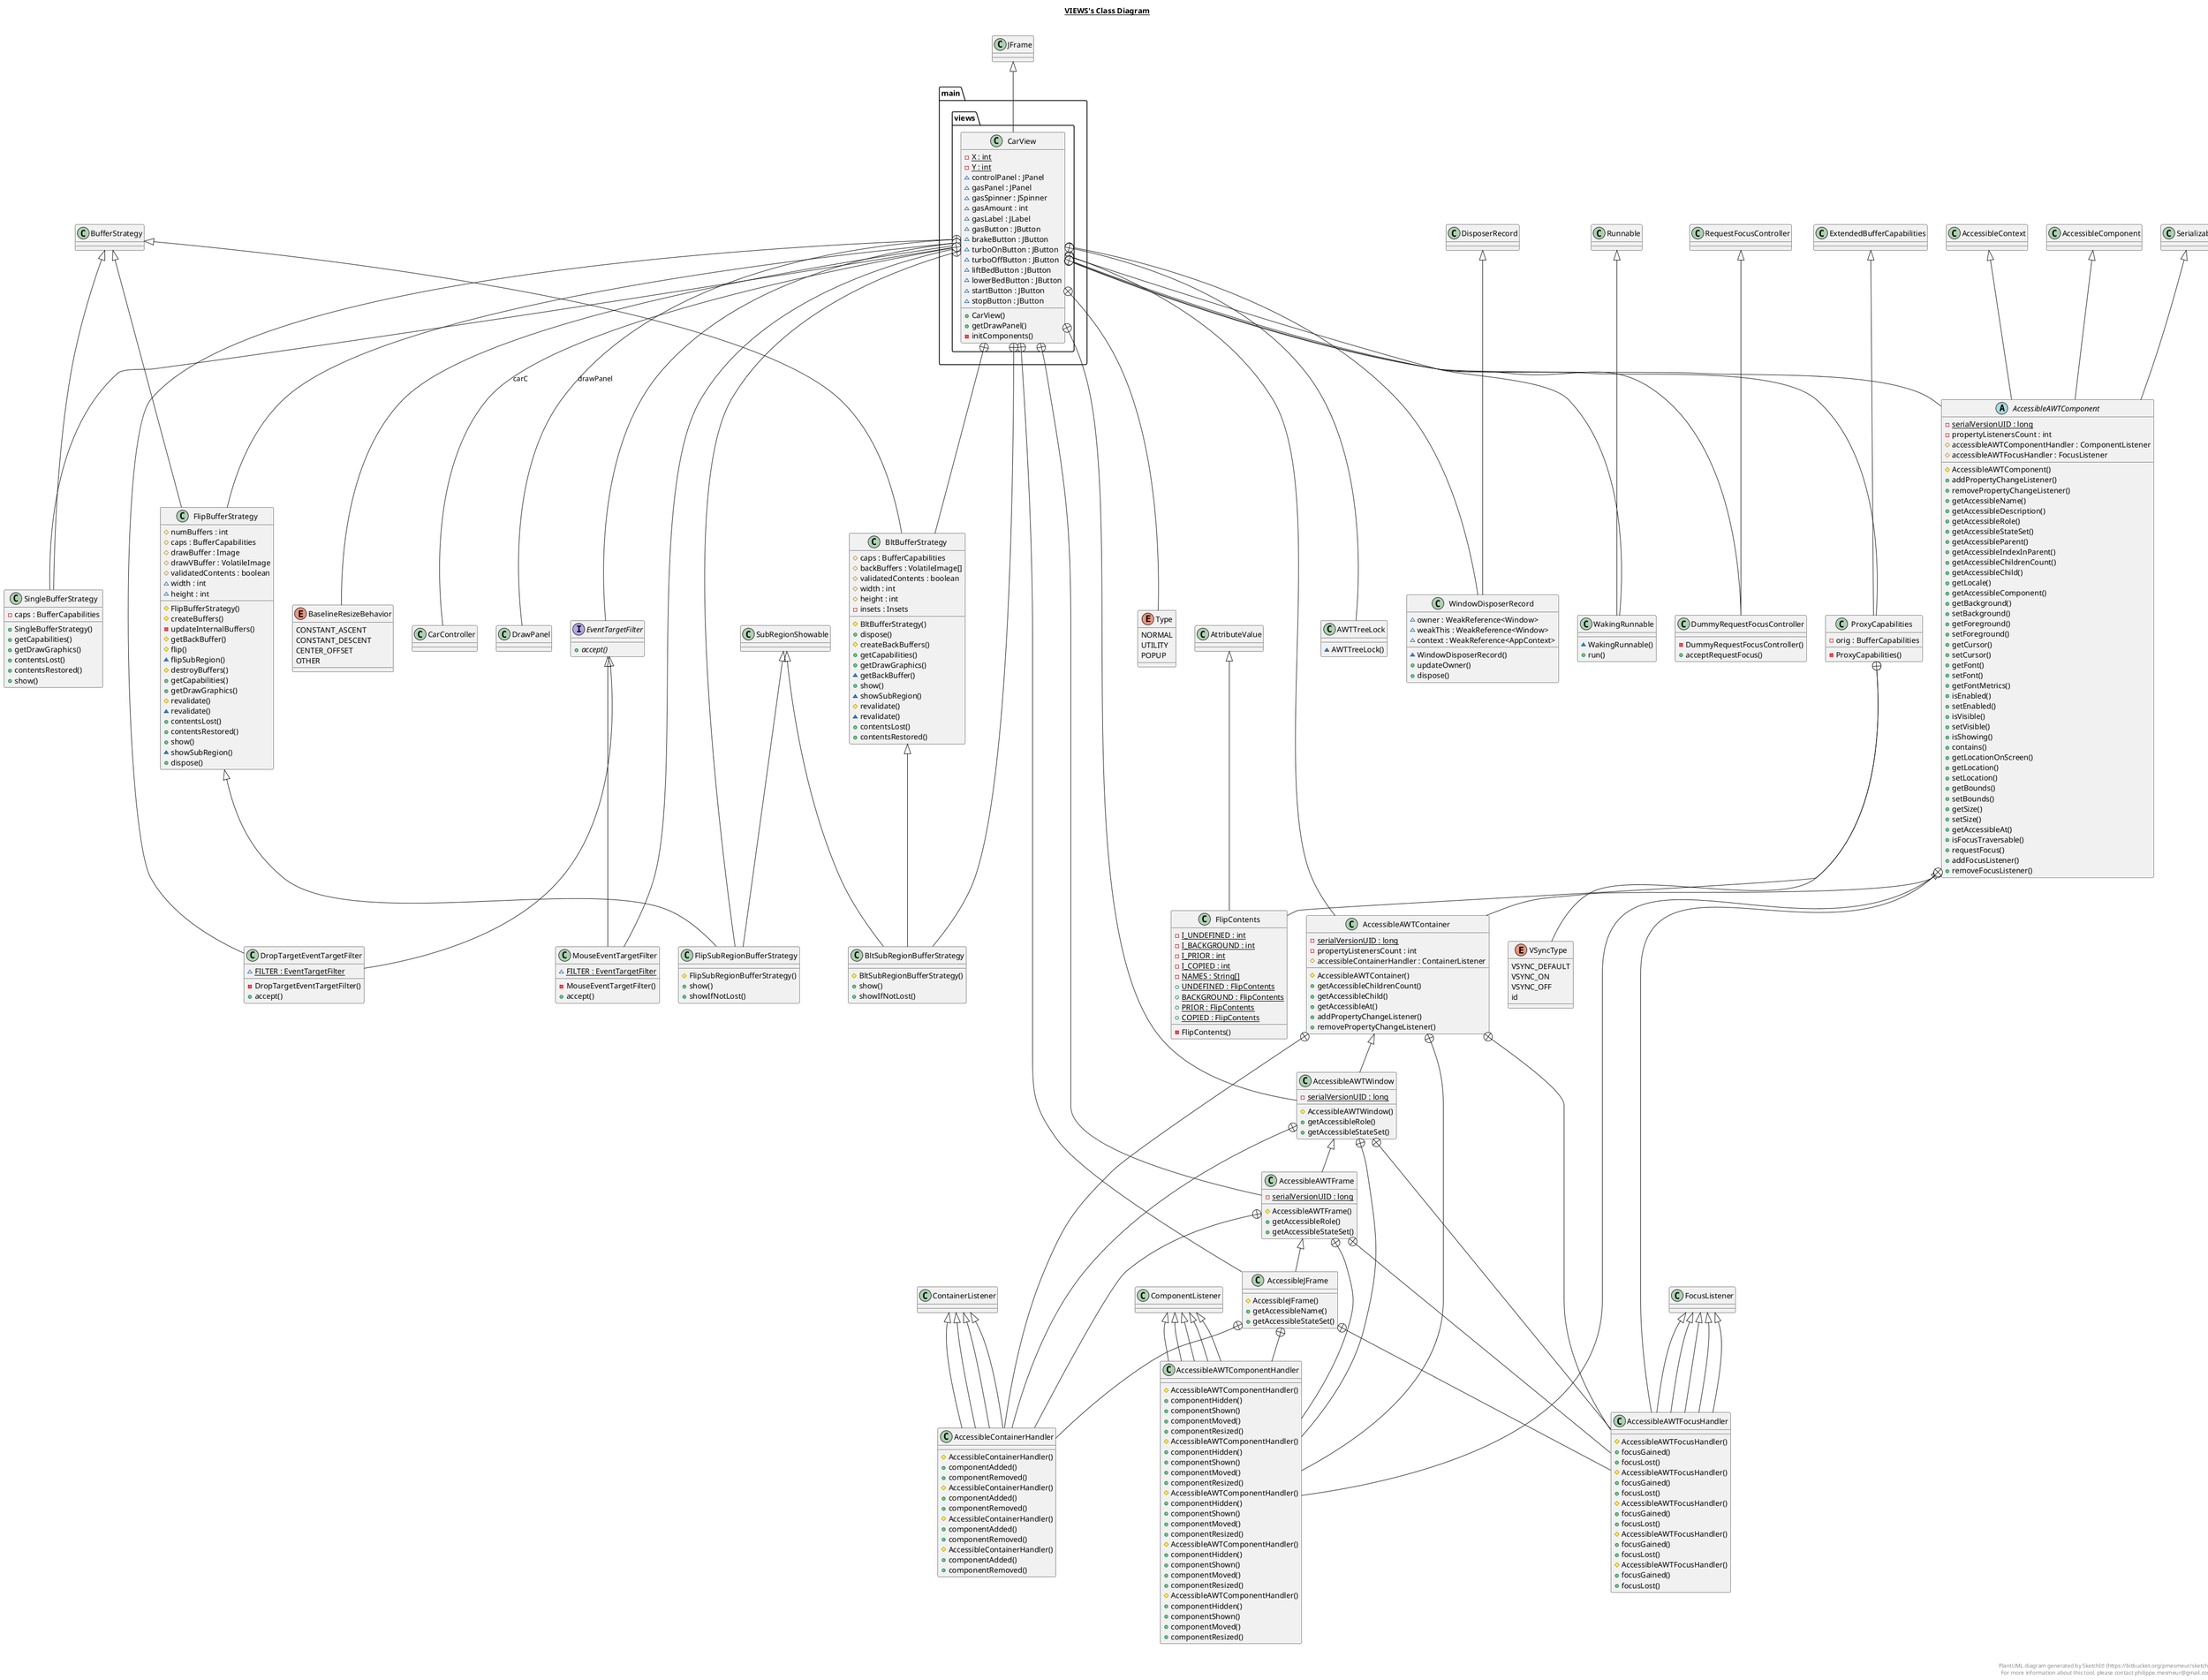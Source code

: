@startuml

title __VIEWS's Class Diagram__\n

  package main {
    package main.views {
      class CarView {
          {static} - X : int
          {static} - Y : int
          ~ controlPanel : JPanel
          ~ gasPanel : JPanel
          ~ gasSpinner : JSpinner
          ~ gasAmount : int
          ~ gasLabel : JLabel
          ~ gasButton : JButton
          ~ brakeButton : JButton
          ~ turboOnButton : JButton
          ~ turboOffButton : JButton
          ~ liftBedButton : JButton
          ~ lowerBedButton : JButton
          ~ startButton : JButton
          ~ stopButton : JButton
          + CarView()
          + getDrawPanel()
          - initComponents()
      }
    }
  }
  

  class AccessibleJFrame {
      # AccessibleJFrame()
      + getAccessibleName()
      + getAccessibleStateSet()
  }
  

  class AccessibleContainerHandler {
      # AccessibleContainerHandler()
      + componentAdded()
      + componentRemoved()
  }
  

  class AccessibleAWTComponentHandler {
      # AccessibleAWTComponentHandler()
      + componentHidden()
      + componentShown()
      + componentMoved()
      + componentResized()
  }
  

  class AccessibleAWTFocusHandler {
      # AccessibleAWTFocusHandler()
      + focusGained()
      + focusLost()
  }
  

  class AccessibleAWTFrame {
      {static} - serialVersionUID : long
      # AccessibleAWTFrame()
      + getAccessibleRole()
      + getAccessibleStateSet()
  }
  

  class AccessibleContainerHandler {
      # AccessibleContainerHandler()
      + componentAdded()
      + componentRemoved()
  }
  

  class AccessibleAWTComponentHandler {
      # AccessibleAWTComponentHandler()
      + componentHidden()
      + componentShown()
      + componentMoved()
      + componentResized()
  }
  

  class AccessibleAWTFocusHandler {
      # AccessibleAWTFocusHandler()
      + focusGained()
      + focusLost()
  }
  

  class AccessibleAWTWindow {
      {static} - serialVersionUID : long
      # AccessibleAWTWindow()
      + getAccessibleRole()
      + getAccessibleStateSet()
  }
  

  class AccessibleContainerHandler {
      # AccessibleContainerHandler()
      + componentAdded()
      + componentRemoved()
  }
  

  class AccessibleAWTComponentHandler {
      # AccessibleAWTComponentHandler()
      + componentHidden()
      + componentShown()
      + componentMoved()
      + componentResized()
  }
  

  class AccessibleAWTFocusHandler {
      # AccessibleAWTFocusHandler()
      + focusGained()
      + focusLost()
  }
  

  enum Type {
    NORMAL
    UTILITY
    POPUP
  }
  

  class WindowDisposerRecord {
      ~ owner : WeakReference<Window>
      ~ weakThis : WeakReference<Window>
      ~ context : WeakReference<AppContext>
      ~ WindowDisposerRecord()
      + updateOwner()
      + dispose()
  }
  

  class AccessibleAWTContainer {
      {static} - serialVersionUID : long
      - propertyListenersCount : int
      # accessibleContainerHandler : ContainerListener
      # AccessibleAWTContainer()
      + getAccessibleChildrenCount()
      + getAccessibleChild()
      + getAccessibleAt()
      + addPropertyChangeListener()
      + removePropertyChangeListener()
  }
  

  class AccessibleContainerHandler {
      # AccessibleContainerHandler()
      + componentAdded()
      + componentRemoved()
  }
  

  class AccessibleAWTComponentHandler {
      # AccessibleAWTComponentHandler()
      + componentHidden()
      + componentShown()
      + componentMoved()
      + componentResized()
  }
  

  class AccessibleAWTFocusHandler {
      # AccessibleAWTFocusHandler()
      + focusGained()
      + focusLost()
  }
  

  class DropTargetEventTargetFilter {
      {static} ~ FILTER : EventTargetFilter
      - DropTargetEventTargetFilter()
      + accept()
  }
  

  interface EventTargetFilter {
      {abstract} + accept()
  }
  

  class MouseEventTargetFilter {
      {static} ~ FILTER : EventTargetFilter
      - MouseEventTargetFilter()
      + accept()
  }
  

  class WakingRunnable {
      ~ WakingRunnable()
      + run()
  }
  

  class AWTTreeLock {
      ~ AWTTreeLock()
  }
  

  abstract class AccessibleAWTComponent {
      {static} - serialVersionUID : long
      - propertyListenersCount : int
      # accessibleAWTComponentHandler : ComponentListener
      # accessibleAWTFocusHandler : FocusListener
      # AccessibleAWTComponent()
      + addPropertyChangeListener()
      + removePropertyChangeListener()
      + getAccessibleName()
      + getAccessibleDescription()
      + getAccessibleRole()
      + getAccessibleStateSet()
      + getAccessibleParent()
      + getAccessibleIndexInParent()
      + getAccessibleChildrenCount()
      + getAccessibleChild()
      + getLocale()
      + getAccessibleComponent()
      + getBackground()
      + setBackground()
      + getForeground()
      + setForeground()
      + getCursor()
      + setCursor()
      + getFont()
      + setFont()
      + getFontMetrics()
      + isEnabled()
      + setEnabled()
      + isVisible()
      + setVisible()
      + isShowing()
      + contains()
      + getLocationOnScreen()
      + getLocation()
      + setLocation()
      + getBounds()
      + setBounds()
      + getSize()
      + setSize()
      + getAccessibleAt()
      + isFocusTraversable()
      + requestFocus()
      + addFocusListener()
      + removeFocusListener()
  }
  

  class AccessibleAWTComponentHandler {
      # AccessibleAWTComponentHandler()
      + componentHidden()
      + componentShown()
      + componentMoved()
      + componentResized()
  }
  

  class AccessibleAWTFocusHandler {
      # AccessibleAWTFocusHandler()
      + focusGained()
      + focusLost()
  }
  

  enum BaselineResizeBehavior {
    CONSTANT_ASCENT
    CONSTANT_DESCENT
    CENTER_OFFSET
    OTHER
  }
  

  class BltBufferStrategy {
      # caps : BufferCapabilities
      # backBuffers : VolatileImage[]
      # validatedContents : boolean
      # width : int
      # height : int
      - insets : Insets
      # BltBufferStrategy()
      + dispose()
      # createBackBuffers()
      + getCapabilities()
      + getDrawGraphics()
      ~ getBackBuffer()
      + show()
      ~ showSubRegion()
      # revalidate()
      ~ revalidate()
      + contentsLost()
      + contentsRestored()
  }
  

  class BltSubRegionBufferStrategy {
      # BltSubRegionBufferStrategy()
      + show()
      + showIfNotLost()
  }
  

  class DummyRequestFocusController {
      - DummyRequestFocusController()
      + acceptRequestFocus()
  }
  

  class FlipBufferStrategy {
      # numBuffers : int
      # caps : BufferCapabilities
      # drawBuffer : Image
      # drawVBuffer : VolatileImage
      # validatedContents : boolean
      ~ width : int
      ~ height : int
      # FlipBufferStrategy()
      # createBuffers()
      - updateInternalBuffers()
      # getBackBuffer()
      # flip()
      ~ flipSubRegion()
      # destroyBuffers()
      + getCapabilities()
      + getDrawGraphics()
      # revalidate()
      ~ revalidate()
      + contentsLost()
      + contentsRestored()
      + show()
      ~ showSubRegion()
      + dispose()
  }
  

  class FlipSubRegionBufferStrategy {
      # FlipSubRegionBufferStrategy()
      + show()
      + showIfNotLost()
  }
  

  class ProxyCapabilities {
      - orig : BufferCapabilities
      - ProxyCapabilities()
  }
  

  enum VSyncType {
    VSYNC_DEFAULT
    VSYNC_ON
    VSYNC_OFF
    id
  }
  

  class FlipContents {
      {static} - I_UNDEFINED : int
      {static} - I_BACKGROUND : int
      {static} - I_PRIOR : int
      {static} - I_COPIED : int
      {static} - NAMES : String[]
      {static} + UNDEFINED : FlipContents
      {static} + BACKGROUND : FlipContents
      {static} + PRIOR : FlipContents
      {static} + COPIED : FlipContents
      - FlipContents()
  }
  

  class SingleBufferStrategy {
      - caps : BufferCapabilities
      + SingleBufferStrategy()
      + getCapabilities()
      + getDrawGraphics()
      + contentsLost()
      + contentsRestored()
      + show()
  }
  

  CarView -up-|> JFrame
  CarView o-- CarController : carC
  CarView o-- DrawPanel : drawPanel
  CarView +-down- AccessibleJFrame
  CarView +-down- AccessibleAWTFrame
  CarView +-down- AccessibleAWTWindow
  CarView +-down- Type
  CarView +-down- WindowDisposerRecord
  CarView +-down- AccessibleAWTContainer
  CarView +-down- DropTargetEventTargetFilter
  CarView +-down- EventTargetFilter
  CarView +-down- MouseEventTargetFilter
  CarView +-down- WakingRunnable
  CarView +-down- AWTTreeLock
  CarView +-down- AccessibleAWTComponent
  CarView +-down- BaselineResizeBehavior
  CarView +-down- BltBufferStrategy
  CarView +-down- BltSubRegionBufferStrategy
  CarView +-down- DummyRequestFocusController
  CarView +-down- FlipBufferStrategy
  CarView +-down- FlipSubRegionBufferStrategy
  CarView +-down- ProxyCapabilities
  CarView +-down- SingleBufferStrategy
  AccessibleJFrame -up-|> AccessibleAWTFrame
  AccessibleJFrame +-down- AccessibleContainerHandler
  AccessibleJFrame +-down- AccessibleAWTComponentHandler
  AccessibleJFrame +-down- AccessibleAWTFocusHandler
  AccessibleContainerHandler -up-|> ContainerListener
  AccessibleAWTComponentHandler -up-|> ComponentListener
  AccessibleAWTFocusHandler -up-|> FocusListener
  AccessibleAWTFrame -up-|> AccessibleAWTWindow
  AccessibleAWTFrame +-down- AccessibleContainerHandler
  AccessibleAWTFrame +-down- AccessibleAWTComponentHandler
  AccessibleAWTFrame +-down- AccessibleAWTFocusHandler
  AccessibleContainerHandler -up-|> ContainerListener
  AccessibleAWTComponentHandler -up-|> ComponentListener
  AccessibleAWTFocusHandler -up-|> FocusListener
  AccessibleAWTWindow -up-|> AccessibleAWTContainer
  AccessibleAWTWindow +-down- AccessibleContainerHandler
  AccessibleAWTWindow +-down- AccessibleAWTComponentHandler
  AccessibleAWTWindow +-down- AccessibleAWTFocusHandler
  AccessibleContainerHandler -up-|> ContainerListener
  AccessibleAWTComponentHandler -up-|> ComponentListener
  AccessibleAWTFocusHandler -up-|> FocusListener
  WindowDisposerRecord -up-|> DisposerRecord
  AccessibleAWTContainer -up-|> AccessibleAWTComponent
  AccessibleAWTContainer +-down- AccessibleContainerHandler
  AccessibleAWTContainer +-down- AccessibleAWTComponentHandler
  AccessibleAWTContainer +-down- AccessibleAWTFocusHandler
  AccessibleContainerHandler -up-|> ContainerListener
  AccessibleAWTComponentHandler -up-|> ComponentListener
  AccessibleAWTFocusHandler -up-|> FocusListener
  DropTargetEventTargetFilter -up-|> EventTargetFilter
  MouseEventTargetFilter -up-|> EventTargetFilter
  WakingRunnable -up-|> Runnable
  AccessibleAWTComponent -up-|> Serializable
  AccessibleAWTComponent -up-|> AccessibleComponent
  AccessibleAWTComponent -up-|> AccessibleContext
  AccessibleAWTComponent +-down- AccessibleAWTComponentHandler
  AccessibleAWTComponent +-down- AccessibleAWTFocusHandler
  AccessibleAWTComponentHandler -up-|> ComponentListener
  AccessibleAWTFocusHandler -up-|> FocusListener
  BltBufferStrategy -up-|> BufferStrategy
  BltSubRegionBufferStrategy -up-|> SubRegionShowable
  BltSubRegionBufferStrategy -up-|> BltBufferStrategy
  DummyRequestFocusController -up-|> RequestFocusController
  FlipBufferStrategy -up-|> BufferStrategy
  FlipSubRegionBufferStrategy -up-|> SubRegionShowable
  FlipSubRegionBufferStrategy -up-|> FlipBufferStrategy
  ProxyCapabilities -up-|> ExtendedBufferCapabilities
  ProxyCapabilities +-down- VSyncType
  ProxyCapabilities +-down- FlipContents
  FlipContents -up-|> AttributeValue
  SingleBufferStrategy -up-|> BufferStrategy


right footer


PlantUML diagram generated by SketchIt! (https://bitbucket.org/pmesmeur/sketch.it)
For more information about this tool, please contact philippe.mesmeur@gmail.com
endfooter

@enduml

